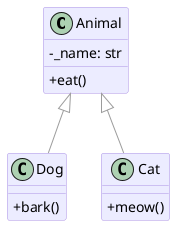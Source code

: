 @startuml "Generalization"
skinparam class {
    BackgroundColor #ECECFF
    ArrowColor #9C9C9C
    BorderColor #AC93E5
}
skinparam stereotypeCBackgroundColor DeepSkyBlue
skinparam classAttributeIconSize 0

class Animal {
    - _name: str
    + eat()
}

class Dog {
    + bark()
}

class Cat {
    + meow()
}

Animal <|-- Dog
Animal <|-- Cat

@enduml
